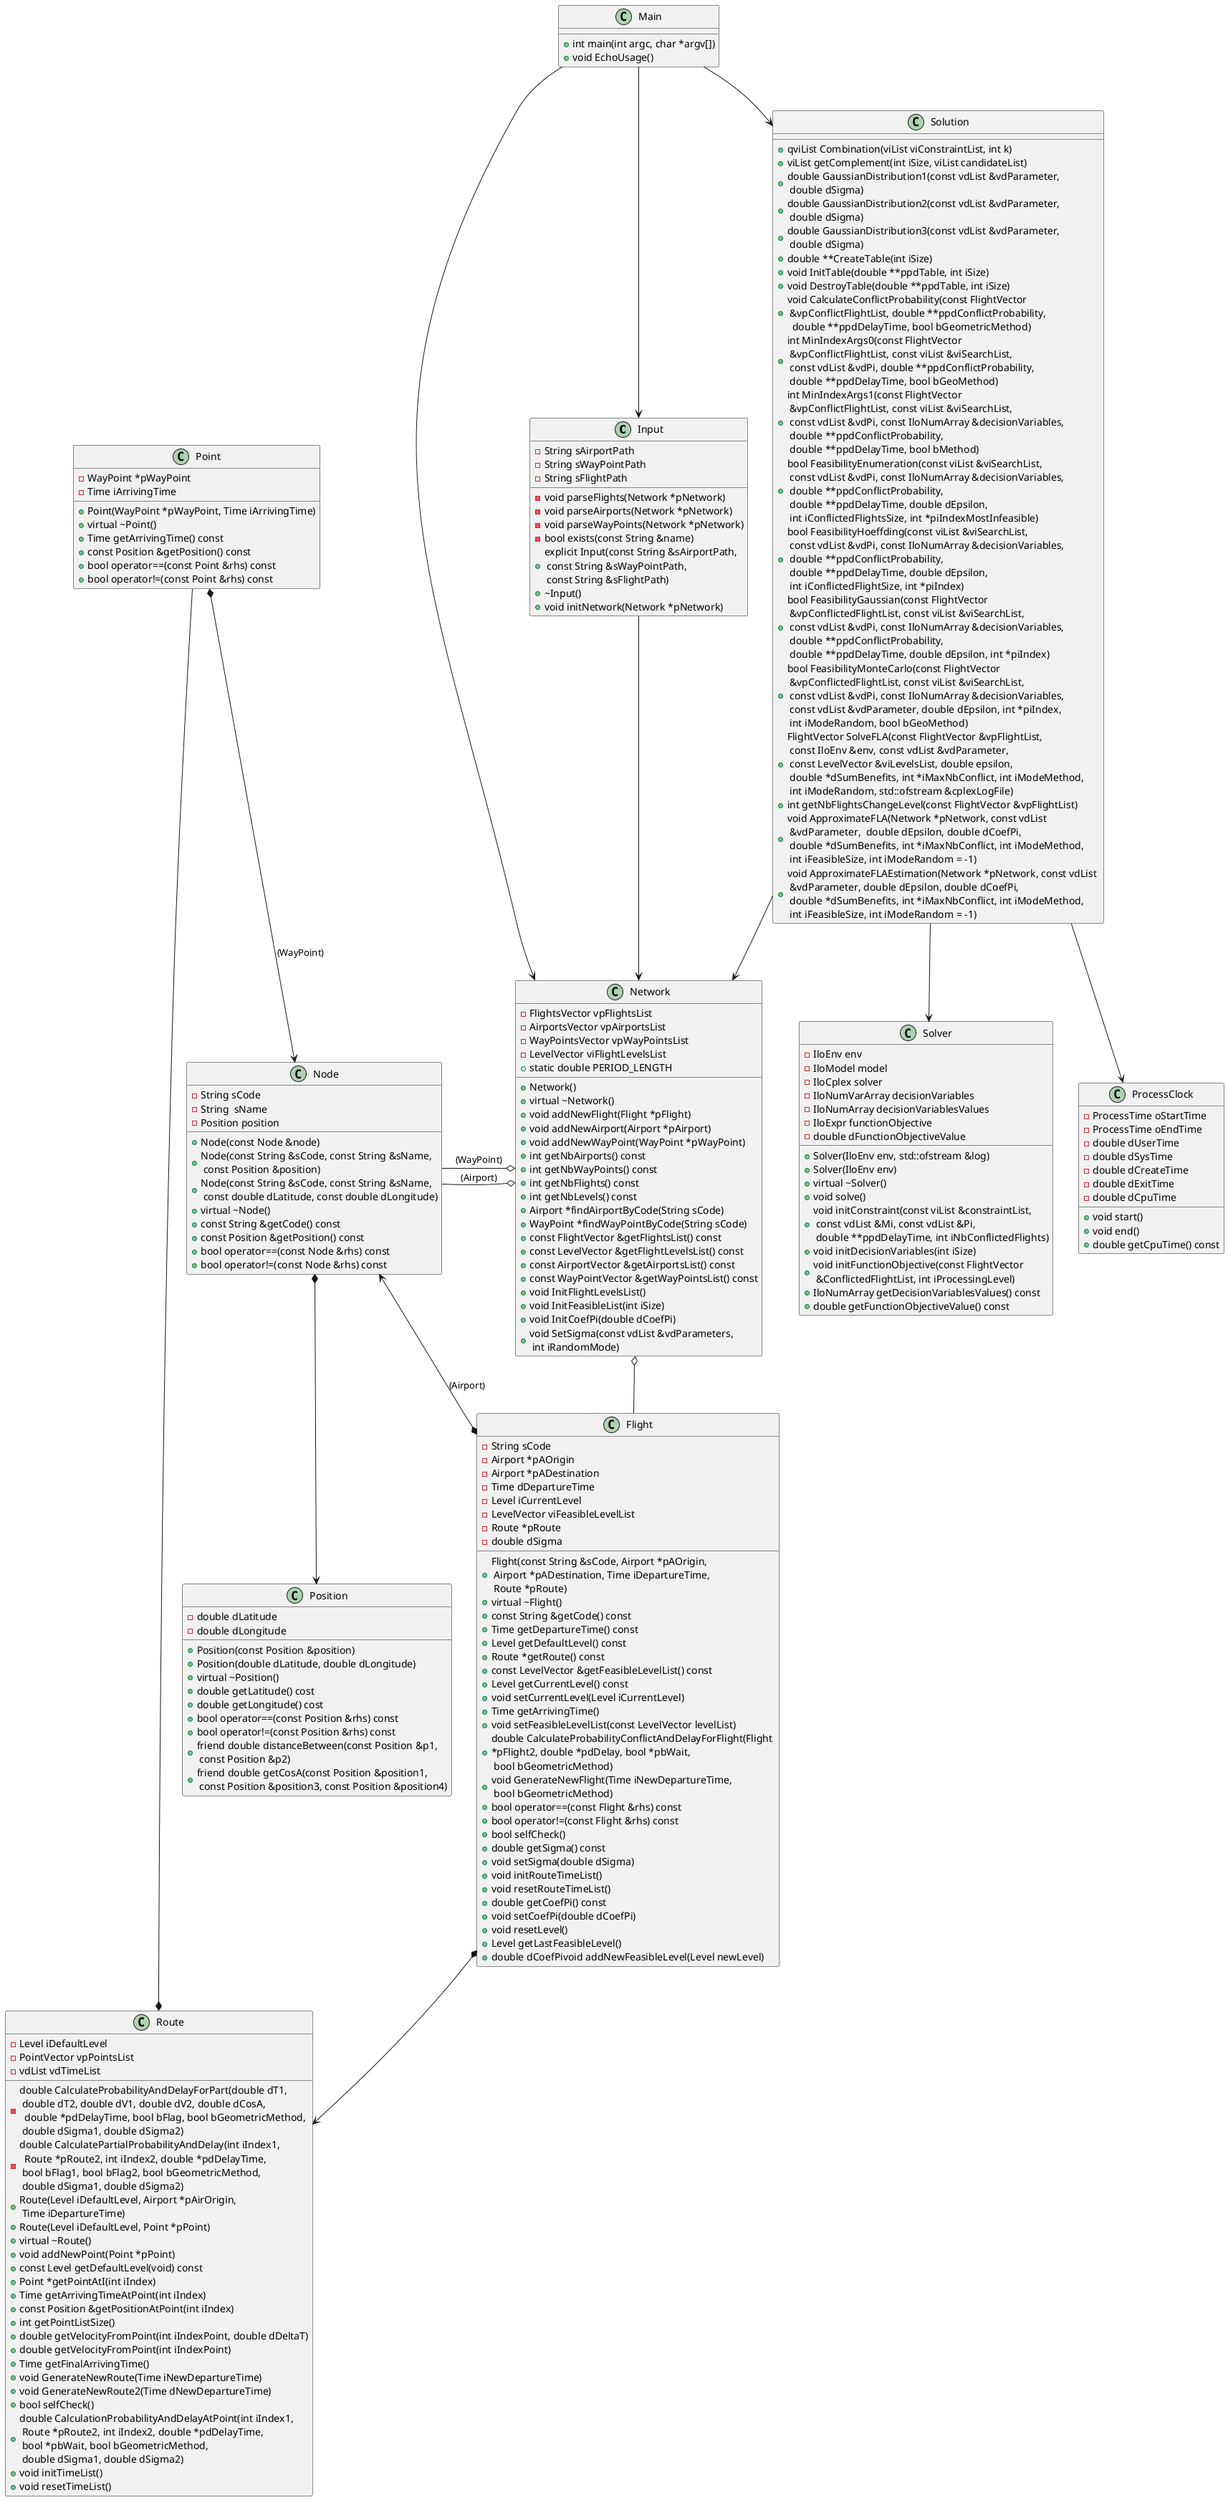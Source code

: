 @startuml

class Input{
    -String sAirportPath
    -String sWayPointPath
    -String sFlightPath
    -void parseFlights(Network *pNetwork)
    -void parseAirports(Network *pNetwork)
    -void parseWayPoints(Network *pNetwork)
    -bool exists(const String &name)
    +explicit Input(const String &sAirportPath, \n const String &sWayPointPath, \n const String &sFlightPath)
    +~Input()
    +void initNetwork(Network *pNetwork)
}
class Network{
    -FlightsVector vpFlightsList
    -AirportsVector vpAirportsList
    -WayPointsVector vpWayPointsList
    -LevelVector viFlightLevelsList
    +static double PERIOD_LENGTH
    +Network()
    +virtual ~Network()
    +void addNewFlight(Flight *pFlight)
    +void addNewAirport(Airport *pAirport)
    +void addNewWayPoint(WayPoint *pWayPoint)
    +int getNbAirports() const
    +int getNbWayPoints() const
    +int getNbFlights() const
    +int getNbLevels() const
    +Airport *findAirportByCode(String sCode)
    +WayPoint *findWayPointByCode(String sCode)
    +const FlightVector &getFlightsList() const
    +const LevelVector &getFlightLevelsList() const
    +const AirportVector &getAirportsList() const
    +const WayPointVector &getWayPointsList() const
    +void InitFlightLevelsList()
    +void InitFeasibleList(int iSize)
    +void InitCoefPi(double dCoefPi)
    +void SetSigma(const vdList &vdParameters, \n int iRandomMode)
}
class Position{
    -double dLatitude
    -double dLongitude
    +Position(const Position &position)
    +Position(double dLatitude, double dLongitude)
    +virtual ~Position()
    +double getLatitude() cost
    +double getLongitude() cost
    +bool operator==(const Position &rhs) const
    +bool operator!=(const Position &rhs) const
    +friend double distanceBetween(const Position &p1, \n const Position &p2)
    +friend double getCosA(const Position &position1,  \n const Position &position3, const Position &position4)
}
class Node{
    -String sCode
    -String  sName
    -Position position
    +Node(const Node &node)
    +Node(const String &sCode, const String &sName, \n const Position &position)
    +Node(const String &sCode, const String &sName, \n const double dLatitude, const double dLongitude)
    +virtual ~Node()
    +const String &getCode() const
    +const Position &getPosition() const
    +bool operator==(const Node &rhs) const
    +bool operator!=(const Node &rhs) const
}

class Flight{
    -String sCode
    -Airport *pAOrigin
    -Airport *pADestination
    -Time dDepartureTime
    -Level iCurrentLevel
    -LevelVector viFeasibleLevelList
    -Route *pRoute
    -double dSigma
    +Flight(const String &sCode, Airport *pAOrigin, \n Airport *pADestination, Time iDepartureTime, \n Route *pRoute)
    +virtual ~Flight()
    +const String &getCode() const
    +Time getDepartureTime() const
    +Level getDefaultLevel() const
    +Route *getRoute() const
    +const LevelVector &getFeasibleLevelList() const
    +Level getCurrentLevel() const
    +void setCurrentLevel(Level iCurrentLevel)
    +Time getArrivingTime()
    +void setFeasibleLevelList(const LevelVector levelList)
    +double CalculateProbabilityConflictAndDelayForFlight(Flight \n*pFlight2, double *pdDelay, bool *pbWait,\n bool bGeometricMethod)
    +void GenerateNewFlight(Time iNewDepartureTime, \n bool bGeometricMethod)
    +bool operator==(const Flight &rhs) const
    +bool operator!=(const Flight &rhs) const
    +bool selfCheck()
    +double getSigma() const
    +void setSigma(double dSigma)
    +void initRouteTimeList()
    +void resetRouteTimeList()
    +double getCoefPi() const
    +void setCoefPi(double dCoefPi)
    +void resetLevel()
    +Level getLastFeasibleLevel()
    +double dCoefPivoid addNewFeasibleLevel(Level newLevel)
}
class Point{
    -WayPoint *pWayPoint
    -Time iArrivingTime
    +Point(WayPoint *pWayPoint, Time iArrivingTime)
    +virtual ~Point()
    +Time getArrivingTime() const
    +const Position &getPosition() const
    +bool operator==(const Point &rhs) const
    +bool operator!=(const Point &rhs) const
}
class Route{
    -Level iDefaultLevel
    -PointVector vpPointsList
    -vdList vdTimeList
    -double CalculateProbabilityAndDelayForPart(double dT1, \n double dT2, double dV1, double dV2, double dCosA, \n  double *pdDelayTime, bool bFlag, bool bGeometricMethod, \n double dSigma1, double dSigma2)
    -double CalculatePartialProbabilityAndDelay(int iIndex1, \n  Route *pRoute2, int iIndex2, double *pdDelayTime, \n bool bFlag1, bool bFlag2, bool bGeometricMethod, \n double dSigma1, double dSigma2)
    +Route(Level iDefaultLevel, Airport *pAirOrigin, \n Time iDepartureTime)
    +Route(Level iDefaultLevel, Point *pPoint)
    +virtual ~Route()
    +void addNewPoint(Point *pPoint)
    +const Level getDefaultLevel(void) const
    +Point *getPointAtI(int iIndex)
    +Time getArrivingTimeAtPoint(int iIndex)
    +const Position &getPositionAtPoint(int iIndex)
    +int getPointListSize()
    +double getVelocityFromPoint(int iIndexPoint, double dDeltaT)
    +double getVelocityFromPoint(int iIndexPoint)
    +Time getFinalArrivingTime()
    +void GenerateNewRoute(Time iNewDepartureTime)
    +void GenerateNewRoute2(Time dNewDepartureTime)
    +bool selfCheck()
    +double CalculationProbabilityAndDelayAtPoint(int iIndex1, \n Route *pRoute2, int iIndex2, double *pdDelayTime, \n bool *pbWait, bool bGeometricMethod, \n double dSigma1, double dSigma2)
    +void initTimeList()
    +void resetTimeList()
}

class Solver{
    -IloEnv env
    -IloModel model
    -IloCplex solver
    -IloNumVarArray decisionVariables
    -IloNumArray decisionVariablesValues
    -IloExpr functionObjective
    -double dFunctionObjectiveValue
    +Solver(IloEnv env, std::ofstream &log)
    +Solver(IloEnv env)
    +virtual ~Solver()
    +void solve()
    +void initConstraint(const viList &constraintList,\n const vdList &Mi, const vdList &Pi, \n double **ppdDelayTime, int iNbConflictedFlights)
    +void initDecisionVariables(int iSize)
    +void initFunctionObjective(const FlightVector \n &ConflictedFlightList, int iProcessingLevel)
    +IloNumArray getDecisionVariablesValues() const
    +double getFunctionObjectiveValue() const
}
class ProcessClock{
    -ProcessTime oStartTime
    -ProcessTime oEndTime
    -double dUserTime
    -double dSysTime
    -double dCreateTime
    -double dExitTime
    -double dCpuTime
    +void start()
    +void end()
    +double getCpuTime() const
}

class Main {
    +int main(int argc, char *argv[])
    +void EchoUsage()
}
class Solution{
    +qviList Combination(viList viConstraintList, int k)
    +viList getComplement(int iSize, viList candidateList)
    +double GaussianDistribution1(const vdList &vdParameter, \n double dSigma)
    +double GaussianDistribution2(const vdList &vdParameter, \n double dSigma)
    +double GaussianDistribution3(const vdList &vdParameter, \n double dSigma)
    +double **CreateTable(int iSize)
    +void InitTable(double **ppdTable, int iSize)
    +void DestroyTable(double **ppdTable, int iSize)
    +void CalculateConflictProbability(const FlightVector \n &vpConflictFlightList, double **ppdConflictProbability, \n  double **ppdDelayTime, bool bGeometricMethod)
    +int MinIndexArgs0(const FlightVector \n &vpConflictFlightList, const viList &viSearchList, \n const vdList &vdPi, double **ppdConflictProbability, \n double **ppdDelayTime, bool bGeoMethod)
    +int MinIndexArgs1(const FlightVector \n &vpConflictFlightList, const viList &viSearchList, \n const vdList &vdPi, const IloNumArray &decisionVariables, \n double **ppdConflictProbability, \n double **ppdDelayTime, bool bMethod)
    +bool FeasibilityEnumeration(const viList &viSearchList, \n const vdList &vdPi, const IloNumArray &decisionVariables, \n double **ppdConflictProbability, \n double **ppdDelayTime, double dEpsilon, \n int iConflictedFlightsSize, int *piIndexMostInfeasible)
    +bool FeasibilityHoeffding(const viList &viSearchList, \n const vdList &vdPi, const IloNumArray &decisionVariables, \n double **ppdConflictProbability, \n double **ppdDelayTime, double dEpsilon, \n int iConflictedFlightSize, int *piIndex)
    +bool FeasibilityGaussian(const FlightVector \n &vpConflictedFlightList, const viList &viSearchList, \n const vdList &vdPi, const IloNumArray &decisionVariables, \n double **ppdConflictProbability, \n double **ppdDelayTime, double dEpsilon, int *piIndex)
    +bool FeasibilityMonteCarlo(const FlightVector \n &vpConflictedFlightList, const viList &viSearchList, \n const vdList &vdPi, const IloNumArray &decisionVariables, \n const vdList &vdParameter, double dEpsilon, int *piIndex, \n int iModeRandom, bool bGeoMethod)
    +FlightVector SolveFLA(const FlightVector &vpFlightList, \n const IloEnv &env, const vdList &vdParameter,\n const LevelVector &viLevelsList, double epsilon, \n double *dSumBenefits, int *iMaxNbConflict, int iModeMethod, \n int iModeRandom, std::ofstream &cplexLogFile)
    +int getNbFlightsChangeLevel(const FlightVector &vpFlightList)
    +void ApproximateFLA(Network *pNetwork, const vdList \n &vdParameter,  double dEpsilon, double dCoefPi, \n double *dSumBenefits, int *iMaxNbConflict, int iModeMethod,  \n int iFeasibleSize, int iModeRandom = -1)
    +void ApproximateFLAEstimation(Network *pNetwork, const vdList \n &vdParameter, double dEpsilon, double dCoefPi, \n double *dSumBenefits, int *iMaxNbConflict, int iModeMethod, \n int iFeasibleSize, int iModeRandom = -1)

}
Route *-l- Point
Point *-->Node:(WayPoint)
Flight *-->Route
Flight *-->Node:(Airport)
Node *-->Position
Input -->Network
Network o--Flight
Network o-l-Node:(Airport)
Network o-l-Node:(WayPoint)
Main -->Solution
Main -->Input
Main -->Network
Solution -->Network
Solution -->Solver
Solution -->ProcessClock
@enduml